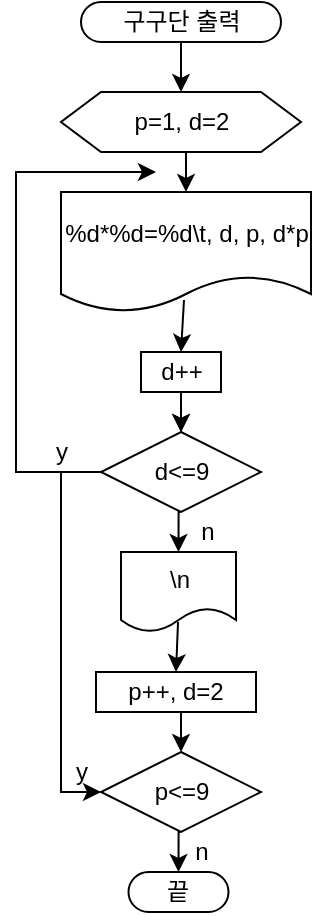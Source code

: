 <mxfile version="21.1.0" type="device">
  <diagram id="C5RBs43oDa-KdzZeNtuy" name="Page-1">
    <mxGraphModel dx="1434" dy="764" grid="1" gridSize="10" guides="1" tooltips="1" connect="1" arrows="1" fold="1" page="1" pageScale="1" pageWidth="827" pageHeight="1169" math="0" shadow="0">
      <root>
        <mxCell id="WIyWlLk6GJQsqaUBKTNV-0" />
        <mxCell id="WIyWlLk6GJQsqaUBKTNV-1" parent="WIyWlLk6GJQsqaUBKTNV-0" />
        <mxCell id="vvv5VEEP1omCQ_7R7y2d-0" style="edgeStyle=orthogonalEdgeStyle;rounded=0;orthogonalLoop=1;jettySize=auto;html=1;exitX=0.5;exitY=1;exitDx=0;exitDy=0;entryX=0.5;entryY=0;entryDx=0;entryDy=0;" edge="1" parent="WIyWlLk6GJQsqaUBKTNV-1" source="vvv5VEEP1omCQ_7R7y2d-1" target="vvv5VEEP1omCQ_7R7y2d-13">
          <mxGeometry relative="1" as="geometry" />
        </mxCell>
        <mxCell id="vvv5VEEP1omCQ_7R7y2d-1" value="p&amp;lt;=9" style="rhombus;whiteSpace=wrap;html=1;" vertex="1" parent="WIyWlLk6GJQsqaUBKTNV-1">
          <mxGeometry x="382.5" y="725" width="80" height="40" as="geometry" />
        </mxCell>
        <mxCell id="vvv5VEEP1omCQ_7R7y2d-2" style="edgeStyle=orthogonalEdgeStyle;rounded=0;orthogonalLoop=1;jettySize=auto;html=1;exitX=0.5;exitY=1;exitDx=0;exitDy=0;entryX=0.5;entryY=0;entryDx=0;entryDy=0;" edge="1" parent="WIyWlLk6GJQsqaUBKTNV-1" source="vvv5VEEP1omCQ_7R7y2d-3" target="vvv5VEEP1omCQ_7R7y2d-5">
          <mxGeometry relative="1" as="geometry" />
        </mxCell>
        <mxCell id="vvv5VEEP1omCQ_7R7y2d-3" value="구구단 출력" style="rounded=1;whiteSpace=wrap;html=1;arcSize=50;" vertex="1" parent="WIyWlLk6GJQsqaUBKTNV-1">
          <mxGeometry x="372.5" y="350" width="100" height="20" as="geometry" />
        </mxCell>
        <mxCell id="vvv5VEEP1omCQ_7R7y2d-4" style="edgeStyle=orthogonalEdgeStyle;rounded=0;orthogonalLoop=1;jettySize=auto;html=1;exitX=0.5;exitY=1;exitDx=0;exitDy=0;entryX=0.5;entryY=0;entryDx=0;entryDy=0;" edge="1" parent="WIyWlLk6GJQsqaUBKTNV-1" source="vvv5VEEP1omCQ_7R7y2d-5" target="vvv5VEEP1omCQ_7R7y2d-9">
          <mxGeometry relative="1" as="geometry" />
        </mxCell>
        <mxCell id="vvv5VEEP1omCQ_7R7y2d-5" value="p=1, d=2" style="shape=hexagon;perimeter=hexagonPerimeter2;whiteSpace=wrap;html=1;fixedSize=1;" vertex="1" parent="WIyWlLk6GJQsqaUBKTNV-1">
          <mxGeometry x="362.5" y="395" width="120" height="30" as="geometry" />
        </mxCell>
        <mxCell id="vvv5VEEP1omCQ_7R7y2d-6" style="edgeStyle=orthogonalEdgeStyle;rounded=0;orthogonalLoop=1;jettySize=auto;html=1;exitX=0.5;exitY=1;exitDx=0;exitDy=0;entryX=0.5;entryY=0;entryDx=0;entryDy=0;" edge="1" parent="WIyWlLk6GJQsqaUBKTNV-1" source="vvv5VEEP1omCQ_7R7y2d-8" target="vvv5VEEP1omCQ_7R7y2d-17">
          <mxGeometry relative="1" as="geometry" />
        </mxCell>
        <mxCell id="vvv5VEEP1omCQ_7R7y2d-7" value="" style="edgeStyle=orthogonalEdgeStyle;rounded=0;orthogonalLoop=1;jettySize=auto;html=1;" edge="1" parent="WIyWlLk6GJQsqaUBKTNV-1" source="vvv5VEEP1omCQ_7R7y2d-8" target="vvv5VEEP1omCQ_7R7y2d-17">
          <mxGeometry relative="1" as="geometry" />
        </mxCell>
        <mxCell id="vvv5VEEP1omCQ_7R7y2d-8" value="d++" style="rounded=0;whiteSpace=wrap;html=1;" vertex="1" parent="WIyWlLk6GJQsqaUBKTNV-1">
          <mxGeometry x="402.5" y="525" width="40" height="20" as="geometry" />
        </mxCell>
        <mxCell id="vvv5VEEP1omCQ_7R7y2d-9" value="%d*%d=%d\t, d, p, d*p" style="shape=document;whiteSpace=wrap;html=1;boundedLbl=1;" vertex="1" parent="WIyWlLk6GJQsqaUBKTNV-1">
          <mxGeometry x="362.5" y="445" width="125" height="60" as="geometry" />
        </mxCell>
        <mxCell id="vvv5VEEP1omCQ_7R7y2d-10" style="edgeStyle=orthogonalEdgeStyle;rounded=0;orthogonalLoop=1;jettySize=auto;html=1;exitX=0.5;exitY=1;exitDx=0;exitDy=0;entryX=0.5;entryY=0;entryDx=0;entryDy=0;" edge="1" parent="WIyWlLk6GJQsqaUBKTNV-1" source="vvv5VEEP1omCQ_7R7y2d-11" target="vvv5VEEP1omCQ_7R7y2d-1">
          <mxGeometry relative="1" as="geometry" />
        </mxCell>
        <mxCell id="vvv5VEEP1omCQ_7R7y2d-11" value="p++, d=2" style="rounded=0;whiteSpace=wrap;html=1;" vertex="1" parent="WIyWlLk6GJQsqaUBKTNV-1">
          <mxGeometry x="380" y="685" width="80" height="20" as="geometry" />
        </mxCell>
        <mxCell id="vvv5VEEP1omCQ_7R7y2d-12" value="\n" style="shape=document;whiteSpace=wrap;html=1;boundedLbl=1;" vertex="1" parent="WIyWlLk6GJQsqaUBKTNV-1">
          <mxGeometry x="392.5" y="625" width="57.5" height="40" as="geometry" />
        </mxCell>
        <mxCell id="vvv5VEEP1omCQ_7R7y2d-13" value="끝" style="rounded=1;whiteSpace=wrap;html=1;arcSize=50;" vertex="1" parent="WIyWlLk6GJQsqaUBKTNV-1">
          <mxGeometry x="396.25" y="785" width="50" height="20" as="geometry" />
        </mxCell>
        <mxCell id="vvv5VEEP1omCQ_7R7y2d-14" style="edgeStyle=orthogonalEdgeStyle;rounded=0;orthogonalLoop=1;jettySize=auto;html=1;exitX=0.5;exitY=1;exitDx=0;exitDy=0;entryX=0.5;entryY=0;entryDx=0;entryDy=0;" edge="1" parent="WIyWlLk6GJQsqaUBKTNV-1" source="vvv5VEEP1omCQ_7R7y2d-17" target="vvv5VEEP1omCQ_7R7y2d-12">
          <mxGeometry relative="1" as="geometry" />
        </mxCell>
        <mxCell id="vvv5VEEP1omCQ_7R7y2d-15" style="edgeStyle=orthogonalEdgeStyle;rounded=0;orthogonalLoop=1;jettySize=auto;html=1;exitX=0;exitY=0.5;exitDx=0;exitDy=0;" edge="1" parent="WIyWlLk6GJQsqaUBKTNV-1" source="vvv5VEEP1omCQ_7R7y2d-17">
          <mxGeometry relative="1" as="geometry">
            <mxPoint x="410" y="435" as="targetPoint" />
            <Array as="points">
              <mxPoint x="340" y="585" />
              <mxPoint x="340" y="435" />
            </Array>
          </mxGeometry>
        </mxCell>
        <mxCell id="vvv5VEEP1omCQ_7R7y2d-16" style="edgeStyle=orthogonalEdgeStyle;rounded=0;orthogonalLoop=1;jettySize=auto;html=1;exitX=0;exitY=0.5;exitDx=0;exitDy=0;entryX=0;entryY=0.5;entryDx=0;entryDy=0;" edge="1" parent="WIyWlLk6GJQsqaUBKTNV-1" source="vvv5VEEP1omCQ_7R7y2d-17" target="vvv5VEEP1omCQ_7R7y2d-1">
          <mxGeometry relative="1" as="geometry" />
        </mxCell>
        <mxCell id="vvv5VEEP1omCQ_7R7y2d-17" value="d&amp;lt;=9" style="rhombus;whiteSpace=wrap;html=1;" vertex="1" parent="WIyWlLk6GJQsqaUBKTNV-1">
          <mxGeometry x="382.5" y="565" width="80" height="40" as="geometry" />
        </mxCell>
        <mxCell id="vvv5VEEP1omCQ_7R7y2d-18" value="" style="endArrow=classic;html=1;rounded=0;entryX=0.5;entryY=0;entryDx=0;entryDy=0;exitX=0.492;exitY=0.9;exitDx=0;exitDy=0;exitPerimeter=0;" edge="1" parent="WIyWlLk6GJQsqaUBKTNV-1" source="vvv5VEEP1omCQ_7R7y2d-9" target="vvv5VEEP1omCQ_7R7y2d-8">
          <mxGeometry width="50" height="50" relative="1" as="geometry">
            <mxPoint x="420" y="495" as="sourcePoint" />
            <mxPoint x="680" y="605" as="targetPoint" />
          </mxGeometry>
        </mxCell>
        <mxCell id="vvv5VEEP1omCQ_7R7y2d-19" value="" style="endArrow=classic;html=1;rounded=0;exitX=0.496;exitY=0.875;exitDx=0;exitDy=0;exitPerimeter=0;entryX=0.5;entryY=0;entryDx=0;entryDy=0;" edge="1" parent="WIyWlLk6GJQsqaUBKTNV-1" source="vvv5VEEP1omCQ_7R7y2d-12" target="vvv5VEEP1omCQ_7R7y2d-11">
          <mxGeometry width="50" height="50" relative="1" as="geometry">
            <mxPoint x="630" y="555" as="sourcePoint" />
            <mxPoint x="680" y="505" as="targetPoint" />
          </mxGeometry>
        </mxCell>
        <mxCell id="vvv5VEEP1omCQ_7R7y2d-20" value="y" style="text;html=1;strokeColor=none;fillColor=none;align=center;verticalAlign=middle;whiteSpace=wrap;rounded=0;" vertex="1" parent="WIyWlLk6GJQsqaUBKTNV-1">
          <mxGeometry x="352.5" y="565" width="20" height="20" as="geometry" />
        </mxCell>
        <mxCell id="vvv5VEEP1omCQ_7R7y2d-21" value="y" style="text;html=1;strokeColor=none;fillColor=none;align=center;verticalAlign=middle;whiteSpace=wrap;rounded=0;" vertex="1" parent="WIyWlLk6GJQsqaUBKTNV-1">
          <mxGeometry x="362.5" y="725" width="20" height="20" as="geometry" />
        </mxCell>
        <mxCell id="vvv5VEEP1omCQ_7R7y2d-22" value="n" style="text;html=1;strokeColor=none;fillColor=none;align=center;verticalAlign=middle;whiteSpace=wrap;rounded=0;" vertex="1" parent="WIyWlLk6GJQsqaUBKTNV-1">
          <mxGeometry x="426.25" y="605" width="20" height="20" as="geometry" />
        </mxCell>
        <mxCell id="vvv5VEEP1omCQ_7R7y2d-23" value="n" style="text;html=1;strokeColor=none;fillColor=none;align=center;verticalAlign=middle;whiteSpace=wrap;rounded=0;" vertex="1" parent="WIyWlLk6GJQsqaUBKTNV-1">
          <mxGeometry x="422.5" y="765" width="20" height="20" as="geometry" />
        </mxCell>
      </root>
    </mxGraphModel>
  </diagram>
</mxfile>
